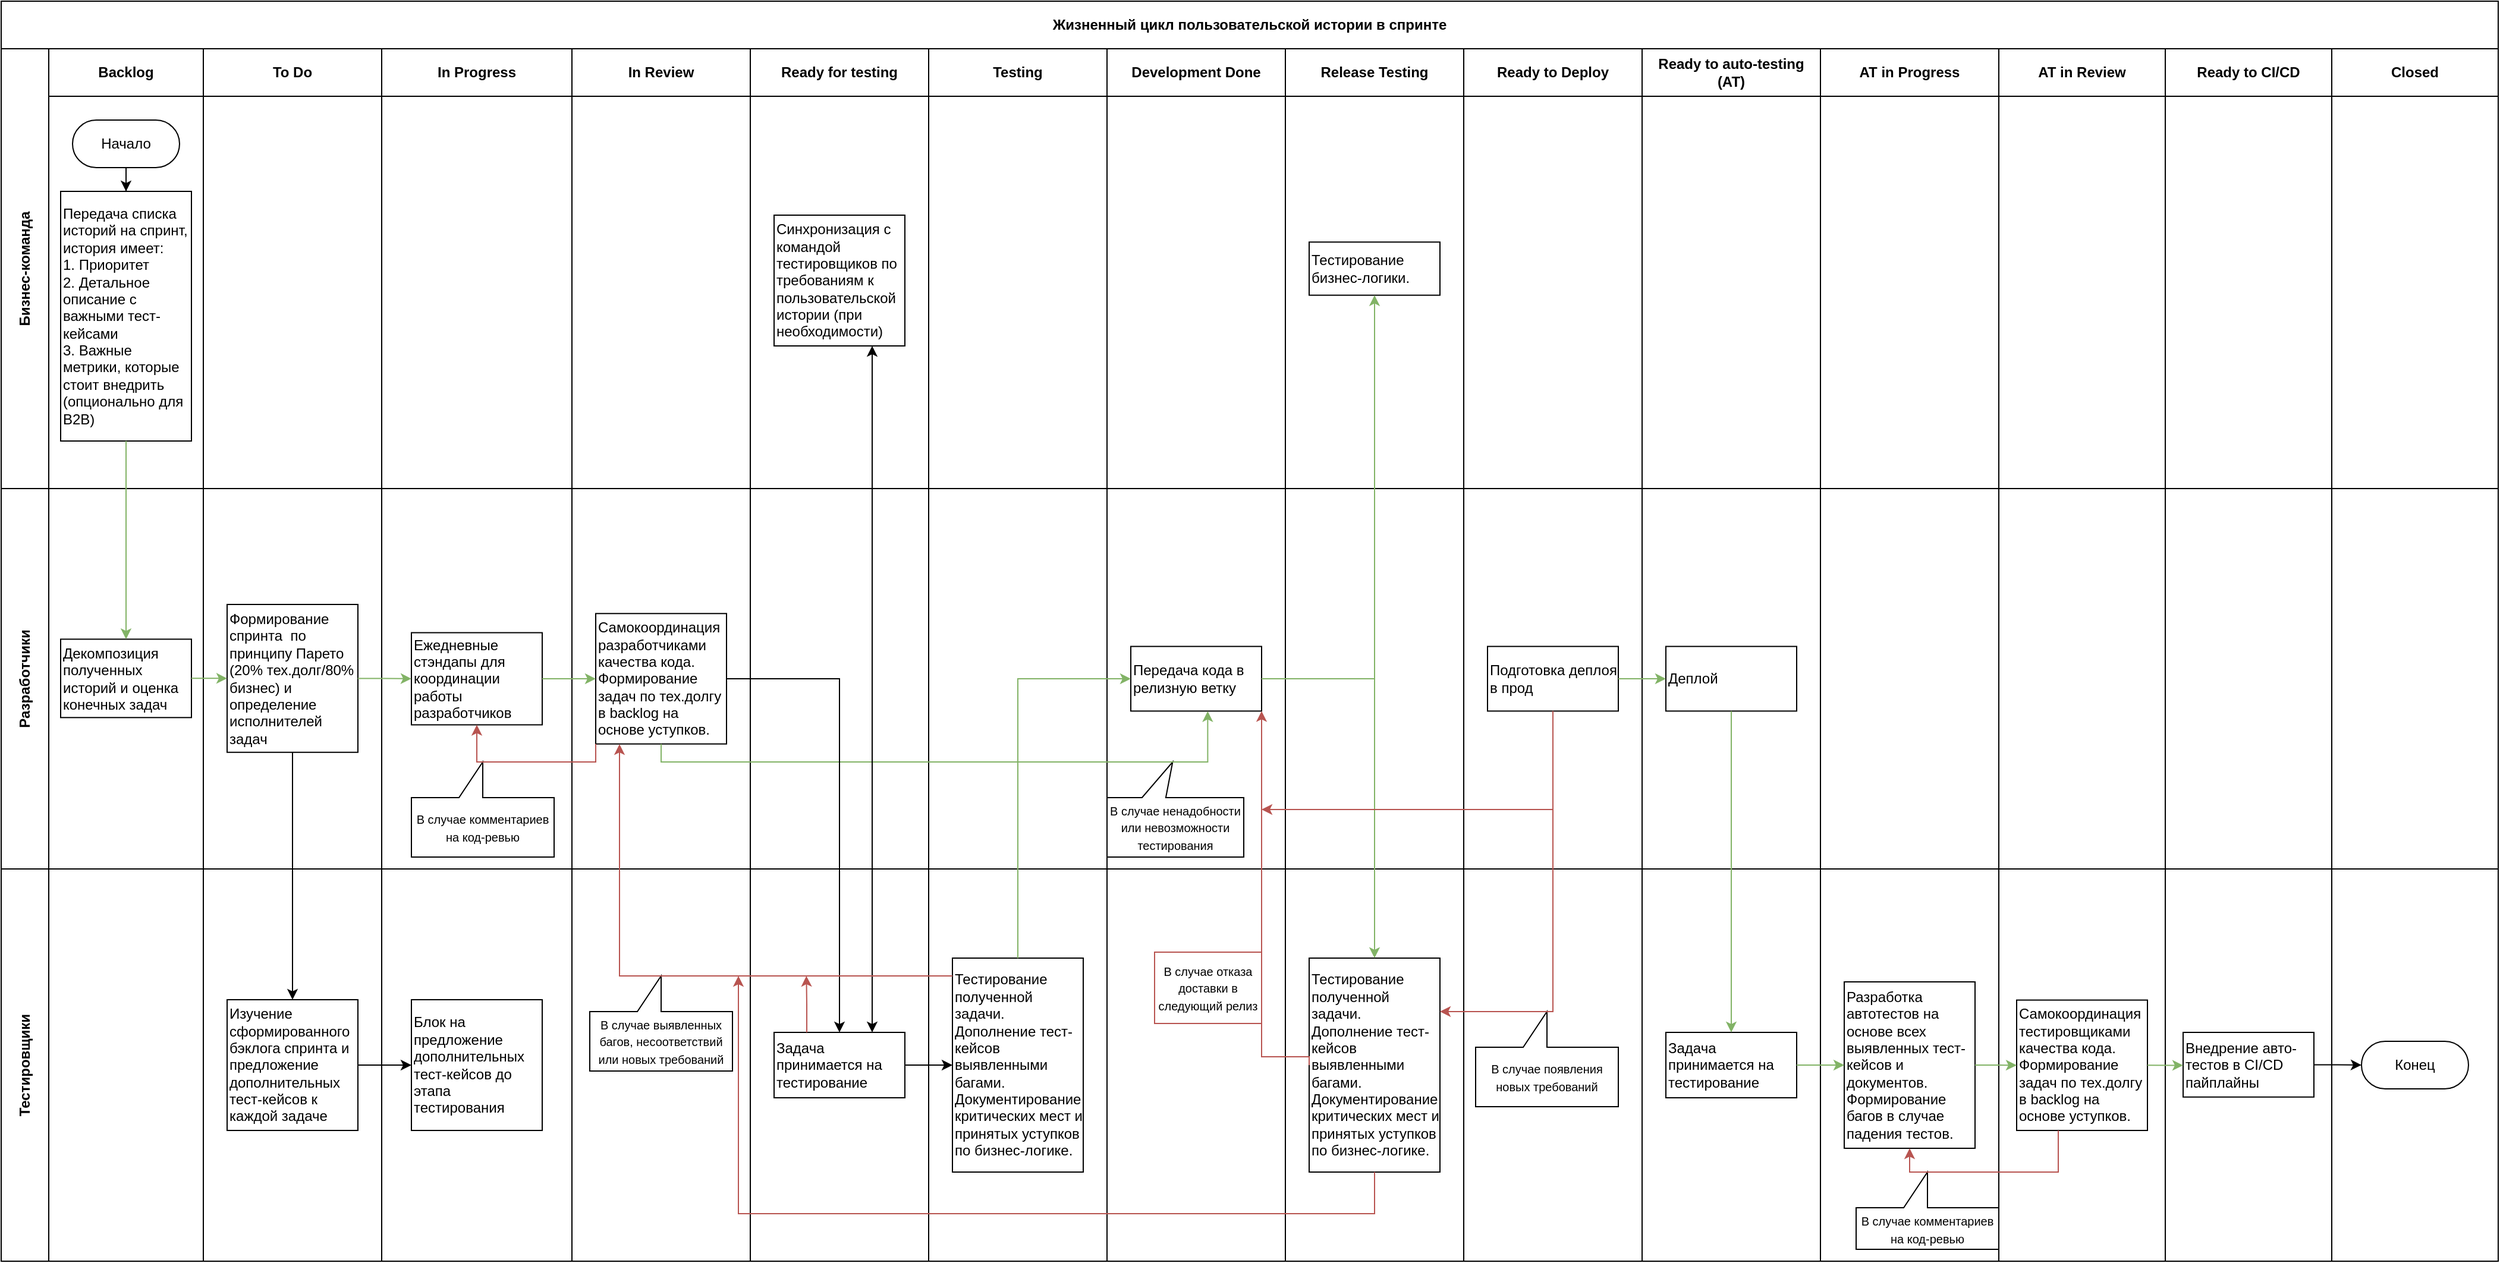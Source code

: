 <mxfile version="14.6.3" type="google"><diagram id="kgpKYQtTHZ0yAKxKKP6v" name="Page-1"><mxGraphModel dx="2066" dy="1131" grid="1" gridSize="10" guides="1" tooltips="1" connect="1" arrows="1" fold="1" page="1" pageScale="1" pageWidth="1920" pageHeight="1200" math="0" shadow="0"><root><mxCell id="0"/><mxCell id="1" parent="0"/><mxCell id="3nuBFxr9cyL0pnOWT2aG-1" value="Жизненный цикл пользовательской истории в спринте" style="shape=table;childLayout=tableLayout;rowLines=0;columnLines=0;startSize=40;html=1;whiteSpace=wrap;collapsible=0;recursiveResize=0;expand=0;fontStyle=1" parent="1" vertex="1"><mxGeometry width="2100" height="1060.0" as="geometry"/></mxCell><mxCell id="3nuBFxr9cyL0pnOWT2aG-3" value="Бизнес-команда" style="swimlane;horizontal=0;points=[[0,0.5],[1,0.5]];portConstraint=eastwest;startSize=40;html=1;whiteSpace=wrap;collapsible=0;recursiveResize=0;expand=0;" parent="3nuBFxr9cyL0pnOWT2aG-1" vertex="1"><mxGeometry y="40" width="2100" height="370" as="geometry"/></mxCell><mxCell id="3nuBFxr9cyL0pnOWT2aG-4" value="Backlog" style="swimlane;connectable=0;startSize=40;html=1;whiteSpace=wrap;collapsible=0;recursiveResize=0;expand=0;" parent="3nuBFxr9cyL0pnOWT2aG-3" vertex="1"><mxGeometry x="40" width="130" height="370" as="geometry"/></mxCell><mxCell id="3nuBFxr9cyL0pnOWT2aG-5" style="edgeStyle=orthogonalEdgeStyle;rounded=0;orthogonalLoop=1;jettySize=auto;html=1;" parent="3nuBFxr9cyL0pnOWT2aG-4" source="3nuBFxr9cyL0pnOWT2aG-6" target="3nuBFxr9cyL0pnOWT2aG-7" edge="1"><mxGeometry relative="1" as="geometry"/></mxCell><mxCell id="3nuBFxr9cyL0pnOWT2aG-6" value="Начало" style="rounded=1;whiteSpace=wrap;html=1;arcSize=50;" parent="3nuBFxr9cyL0pnOWT2aG-4" vertex="1"><mxGeometry x="20" y="60" width="90" height="40" as="geometry"/></mxCell><mxCell id="3nuBFxr9cyL0pnOWT2aG-7" value="Передача списка историй на спринт, история имеет:&lt;br&gt;1. Приоритет&lt;br&gt;2. Детальное описание с важными тест-кейсами&lt;br&gt;&lt;div&gt;&lt;span&gt;3. Важные метрики, которые стоит внедрить (опционально для B2B)&lt;/span&gt;&lt;/div&gt;" style="rounded=0;whiteSpace=wrap;html=1;align=left;" parent="3nuBFxr9cyL0pnOWT2aG-4" vertex="1"><mxGeometry x="10" y="120" width="110" height="210" as="geometry"/></mxCell><mxCell id="3nuBFxr9cyL0pnOWT2aG-8" value="To Do" style="swimlane;connectable=0;startSize=40;html=1;whiteSpace=wrap;collapsible=0;recursiveResize=0;expand=0;" parent="3nuBFxr9cyL0pnOWT2aG-3" vertex="1"><mxGeometry x="170" width="150" height="370" as="geometry"/></mxCell><mxCell id="3nuBFxr9cyL0pnOWT2aG-11" value="In Progress" style="swimlane;connectable=0;startSize=40;html=1;whiteSpace=wrap;collapsible=0;recursiveResize=0;expand=0;" parent="3nuBFxr9cyL0pnOWT2aG-3" vertex="1"><mxGeometry x="320" width="160" height="370" as="geometry"/></mxCell><mxCell id="5Cmx07BZ5WKpBtW2WMMD-22" value="In Review" style="swimlane;connectable=0;startSize=40;html=1;whiteSpace=wrap;collapsible=0;recursiveResize=0;expand=0;" vertex="1" parent="3nuBFxr9cyL0pnOWT2aG-3"><mxGeometry x="480" width="150" height="370" as="geometry"/></mxCell><mxCell id="5Cmx07BZ5WKpBtW2WMMD-25" value="Ready for testing" style="swimlane;connectable=0;startSize=40;html=1;whiteSpace=wrap;collapsible=0;recursiveResize=0;expand=0;" vertex="1" parent="3nuBFxr9cyL0pnOWT2aG-3"><mxGeometry x="630" width="150" height="370" as="geometry"/></mxCell><mxCell id="5Cmx07BZ5WKpBtW2WMMD-76" value="Синхронизация с командой тестировщиков по требованиям к пользовательской истории (при необходимости)" style="rounded=0;whiteSpace=wrap;html=1;align=left;" vertex="1" parent="5Cmx07BZ5WKpBtW2WMMD-25"><mxGeometry x="20" y="140" width="110" height="110" as="geometry"/></mxCell><mxCell id="5Cmx07BZ5WKpBtW2WMMD-28" value="Testing" style="swimlane;connectable=0;startSize=40;html=1;whiteSpace=wrap;collapsible=0;recursiveResize=0;expand=0;" vertex="1" parent="3nuBFxr9cyL0pnOWT2aG-3"><mxGeometry x="780" width="150" height="370" as="geometry"/></mxCell><mxCell id="5Cmx07BZ5WKpBtW2WMMD-31" value="Development Done" style="swimlane;connectable=0;startSize=40;html=1;whiteSpace=wrap;collapsible=0;recursiveResize=0;expand=0;" vertex="1" parent="3nuBFxr9cyL0pnOWT2aG-3"><mxGeometry x="930" width="150" height="370" as="geometry"/></mxCell><mxCell id="5Cmx07BZ5WKpBtW2WMMD-34" value="Release Testing" style="swimlane;connectable=0;startSize=40;html=1;whiteSpace=wrap;collapsible=0;recursiveResize=0;expand=0;" vertex="1" parent="3nuBFxr9cyL0pnOWT2aG-3"><mxGeometry x="1080" width="150" height="370" as="geometry"/></mxCell><mxCell id="5Cmx07BZ5WKpBtW2WMMD-102" value="Тестирование бизнес-логики." style="rounded=0;whiteSpace=wrap;html=1;align=left;" vertex="1" parent="5Cmx07BZ5WKpBtW2WMMD-34"><mxGeometry x="20" y="162.65" width="110" height="44.69" as="geometry"/></mxCell><mxCell id="5Cmx07BZ5WKpBtW2WMMD-37" value="Ready to Deploy" style="swimlane;connectable=0;startSize=40;html=1;whiteSpace=wrap;collapsible=0;recursiveResize=0;expand=0;" vertex="1" parent="3nuBFxr9cyL0pnOWT2aG-3"><mxGeometry x="1230" width="150" height="370" as="geometry"/></mxCell><mxCell id="5Cmx07BZ5WKpBtW2WMMD-40" value="Ready to auto-testing (AT)" style="swimlane;connectable=0;startSize=40;html=1;whiteSpace=wrap;collapsible=0;recursiveResize=0;expand=0;" vertex="1" parent="3nuBFxr9cyL0pnOWT2aG-3"><mxGeometry x="1380" width="150" height="370" as="geometry"/></mxCell><mxCell id="5Cmx07BZ5WKpBtW2WMMD-43" value="AT in Progress" style="swimlane;connectable=0;startSize=40;html=1;whiteSpace=wrap;collapsible=0;recursiveResize=0;expand=0;" vertex="1" parent="3nuBFxr9cyL0pnOWT2aG-3"><mxGeometry x="1530" width="150" height="370" as="geometry"/></mxCell><mxCell id="5Cmx07BZ5WKpBtW2WMMD-46" value="AT in Review" style="swimlane;connectable=0;startSize=40;html=1;whiteSpace=wrap;collapsible=0;recursiveResize=0;expand=0;" vertex="1" parent="3nuBFxr9cyL0pnOWT2aG-3"><mxGeometry x="1680" width="140" height="370" as="geometry"/></mxCell><mxCell id="5Cmx07BZ5WKpBtW2WMMD-49" value="Ready to CI/CD" style="swimlane;connectable=0;startSize=40;html=1;whiteSpace=wrap;collapsible=0;recursiveResize=0;expand=0;" vertex="1" parent="3nuBFxr9cyL0pnOWT2aG-3"><mxGeometry x="1820" width="140" height="370" as="geometry"/></mxCell><mxCell id="5Cmx07BZ5WKpBtW2WMMD-122" value="Closed" style="swimlane;connectable=0;startSize=40;html=1;whiteSpace=wrap;collapsible=0;recursiveResize=0;expand=0;" vertex="1" parent="3nuBFxr9cyL0pnOWT2aG-3"><mxGeometry x="1960" width="140" height="370" as="geometry"/></mxCell><mxCell id="3nuBFxr9cyL0pnOWT2aG-15" value="Разработчики" style="swimlane;horizontal=0;points=[[0,0.5],[1,0.5]];portConstraint=eastwest;startSize=40;html=1;whiteSpace=wrap;collapsible=0;recursiveResize=0;expand=0;" parent="3nuBFxr9cyL0pnOWT2aG-1" vertex="1"><mxGeometry y="410" width="2100" height="320" as="geometry"/></mxCell><mxCell id="3nuBFxr9cyL0pnOWT2aG-16" value="" style="swimlane;connectable=0;startSize=0;html=1;whiteSpace=wrap;collapsible=0;recursiveResize=0;expand=0;" parent="3nuBFxr9cyL0pnOWT2aG-15" vertex="1"><mxGeometry x="40" width="130" height="320" as="geometry"/></mxCell><mxCell id="5Cmx07BZ5WKpBtW2WMMD-58" value="Декомпозиция полученных историй и оценка конечных задач" style="rounded=0;whiteSpace=wrap;html=1;align=left;" vertex="1" parent="3nuBFxr9cyL0pnOWT2aG-16"><mxGeometry x="10" y="126.72" width="110" height="65.94" as="geometry"/></mxCell><mxCell id="3nuBFxr9cyL0pnOWT2aG-18" value="" style="swimlane;connectable=0;startSize=0;html=1;whiteSpace=wrap;collapsible=0;recursiveResize=0;expand=0;" parent="3nuBFxr9cyL0pnOWT2aG-15" vertex="1"><mxGeometry x="170" width="150" height="320" as="geometry"/></mxCell><mxCell id="5Cmx07BZ5WKpBtW2WMMD-60" value="Формирование спринта&amp;nbsp;&amp;nbsp;по принципу Парето (20% тех.долг/80% бизнес) и определение исполнителей задач" style="rounded=0;whiteSpace=wrap;html=1;align=left;" vertex="1" parent="3nuBFxr9cyL0pnOWT2aG-18"><mxGeometry x="20" y="97.5" width="110" height="124.38" as="geometry"/></mxCell><mxCell id="3nuBFxr9cyL0pnOWT2aG-23" value="" style="swimlane;connectable=0;startSize=0;html=1;whiteSpace=wrap;collapsible=0;recursiveResize=0;expand=0;" parent="3nuBFxr9cyL0pnOWT2aG-15" vertex="1"><mxGeometry x="320" width="160" height="320" as="geometry"/></mxCell><mxCell id="5Cmx07BZ5WKpBtW2WMMD-67" value="&lt;font style=&quot;font-size: 10px&quot;&gt;В случае комментариев на код-ревью&lt;/font&gt;" style="shape=callout;whiteSpace=wrap;html=1;perimeter=calloutPerimeter;position2=0.5;direction=west;fillOpacity=100;" vertex="1" parent="3nuBFxr9cyL0pnOWT2aG-23"><mxGeometry x="25" y="230" width="120" height="80" as="geometry"/></mxCell><mxCell id="5Cmx07BZ5WKpBtW2WMMD-62" value="Ежедневные стэндапы для координации работы разработчиков" style="rounded=0;whiteSpace=wrap;html=1;align=left;" vertex="1" parent="3nuBFxr9cyL0pnOWT2aG-23"><mxGeometry x="25" y="121.25" width="110" height="77.5" as="geometry"/></mxCell><mxCell id="5Cmx07BZ5WKpBtW2WMMD-23" style="swimlane;connectable=0;startSize=0;html=1;whiteSpace=wrap;collapsible=0;recursiveResize=0;expand=0;" vertex="1" parent="3nuBFxr9cyL0pnOWT2aG-15"><mxGeometry x="480" width="150" height="320" as="geometry"/></mxCell><mxCell id="5Cmx07BZ5WKpBtW2WMMD-64" value="Самокоординация разработчиками качества кода. Формирование задач по тех.долгу в backlog на основе уступков." style="rounded=0;whiteSpace=wrap;html=1;align=left;" vertex="1" parent="5Cmx07BZ5WKpBtW2WMMD-23"><mxGeometry x="20" y="105.15" width="110" height="109.69" as="geometry"/></mxCell><mxCell id="5Cmx07BZ5WKpBtW2WMMD-26" style="swimlane;connectable=0;startSize=0;html=1;whiteSpace=wrap;collapsible=0;recursiveResize=0;expand=0;" vertex="1" parent="3nuBFxr9cyL0pnOWT2aG-15"><mxGeometry x="630" width="150" height="320" as="geometry"/></mxCell><mxCell id="5Cmx07BZ5WKpBtW2WMMD-29" style="swimlane;connectable=0;startSize=0;html=1;whiteSpace=wrap;collapsible=0;recursiveResize=0;expand=0;" vertex="1" parent="3nuBFxr9cyL0pnOWT2aG-15"><mxGeometry x="780" width="150" height="320" as="geometry"/></mxCell><mxCell id="5Cmx07BZ5WKpBtW2WMMD-32" style="swimlane;connectable=0;startSize=0;html=1;whiteSpace=wrap;collapsible=0;recursiveResize=0;expand=0;" vertex="1" parent="3nuBFxr9cyL0pnOWT2aG-15"><mxGeometry x="930" width="150" height="320" as="geometry"/></mxCell><mxCell id="5Cmx07BZ5WKpBtW2WMMD-68" value="Передача кода в релизную ветку" style="rounded=0;whiteSpace=wrap;html=1;align=left;" vertex="1" parent="5Cmx07BZ5WKpBtW2WMMD-32"><mxGeometry x="20" y="132.81" width="110" height="54.38" as="geometry"/></mxCell><mxCell id="5Cmx07BZ5WKpBtW2WMMD-70" value="&lt;font style=&quot;font-size: 10px&quot;&gt;В случае ненадобности или невозможности тестирования&lt;/font&gt;" style="shape=callout;whiteSpace=wrap;html=1;perimeter=calloutPerimeter;position2=0.52;direction=west;fillOpacity=100;size=30;position=0.57;" vertex="1" parent="5Cmx07BZ5WKpBtW2WMMD-32"><mxGeometry y="230" width="115" height="80" as="geometry"/></mxCell><mxCell id="5Cmx07BZ5WKpBtW2WMMD-35" style="swimlane;connectable=0;startSize=0;html=1;whiteSpace=wrap;collapsible=0;recursiveResize=0;expand=0;" vertex="1" parent="3nuBFxr9cyL0pnOWT2aG-15"><mxGeometry x="1080" width="150" height="320" as="geometry"/></mxCell><mxCell id="5Cmx07BZ5WKpBtW2WMMD-38" style="swimlane;connectable=0;startSize=0;html=1;whiteSpace=wrap;collapsible=0;recursiveResize=0;expand=0;" vertex="1" parent="3nuBFxr9cyL0pnOWT2aG-15"><mxGeometry x="1230" width="150" height="320" as="geometry"/></mxCell><mxCell id="5Cmx07BZ5WKpBtW2WMMD-105" value="Подготовка деплоя в прод" style="rounded=0;whiteSpace=wrap;html=1;align=left;" vertex="1" parent="5Cmx07BZ5WKpBtW2WMMD-38"><mxGeometry x="20" y="132.81" width="110" height="54.38" as="geometry"/></mxCell><mxCell id="5Cmx07BZ5WKpBtW2WMMD-41" style="swimlane;connectable=0;startSize=0;html=1;whiteSpace=wrap;collapsible=0;recursiveResize=0;expand=0;" vertex="1" parent="3nuBFxr9cyL0pnOWT2aG-15"><mxGeometry x="1380" width="150" height="320" as="geometry"/></mxCell><mxCell id="5Cmx07BZ5WKpBtW2WMMD-110" value="Деплой" style="rounded=0;whiteSpace=wrap;html=1;align=left;" vertex="1" parent="5Cmx07BZ5WKpBtW2WMMD-41"><mxGeometry x="20" y="132.81" width="110" height="54.38" as="geometry"/></mxCell><mxCell id="5Cmx07BZ5WKpBtW2WMMD-44" style="swimlane;connectable=0;startSize=0;html=1;whiteSpace=wrap;collapsible=0;recursiveResize=0;expand=0;" vertex="1" parent="3nuBFxr9cyL0pnOWT2aG-15"><mxGeometry x="1530" width="150" height="320" as="geometry"/></mxCell><mxCell id="5Cmx07BZ5WKpBtW2WMMD-47" style="swimlane;connectable=0;startSize=0;html=1;whiteSpace=wrap;collapsible=0;recursiveResize=0;expand=0;" vertex="1" parent="3nuBFxr9cyL0pnOWT2aG-15"><mxGeometry x="1680" width="140" height="320" as="geometry"/></mxCell><mxCell id="5Cmx07BZ5WKpBtW2WMMD-50" style="swimlane;connectable=0;startSize=0;html=1;whiteSpace=wrap;collapsible=0;recursiveResize=0;expand=0;" vertex="1" parent="3nuBFxr9cyL0pnOWT2aG-15"><mxGeometry x="1820" width="140" height="320" as="geometry"/></mxCell><mxCell id="5Cmx07BZ5WKpBtW2WMMD-123" style="swimlane;connectable=0;startSize=0;html=1;whiteSpace=wrap;collapsible=0;recursiveResize=0;expand=0;" vertex="1" parent="3nuBFxr9cyL0pnOWT2aG-15"><mxGeometry x="1960" width="140" height="320" as="geometry"/></mxCell><mxCell id="5Cmx07BZ5WKpBtW2WMMD-61" style="edgeStyle=orthogonalEdgeStyle;rounded=0;orthogonalLoop=1;jettySize=auto;html=1;entryX=0;entryY=0.5;entryDx=0;entryDy=0;fillColor=#d5e8d4;strokeColor=#82b366;" edge="1" parent="3nuBFxr9cyL0pnOWT2aG-15" source="5Cmx07BZ5WKpBtW2WMMD-58" target="5Cmx07BZ5WKpBtW2WMMD-60"><mxGeometry relative="1" as="geometry"/></mxCell><mxCell id="5Cmx07BZ5WKpBtW2WMMD-63" style="edgeStyle=orthogonalEdgeStyle;rounded=0;orthogonalLoop=1;jettySize=auto;html=1;entryX=0;entryY=0.5;entryDx=0;entryDy=0;fillColor=#d5e8d4;strokeColor=#82b366;" edge="1" parent="3nuBFxr9cyL0pnOWT2aG-15" source="5Cmx07BZ5WKpBtW2WMMD-60" target="5Cmx07BZ5WKpBtW2WMMD-62"><mxGeometry relative="1" as="geometry"/></mxCell><mxCell id="5Cmx07BZ5WKpBtW2WMMD-65" style="edgeStyle=orthogonalEdgeStyle;rounded=0;orthogonalLoop=1;jettySize=auto;html=1;entryX=0;entryY=0.5;entryDx=0;entryDy=0;fillColor=#d5e8d4;strokeColor=#82b366;" edge="1" parent="3nuBFxr9cyL0pnOWT2aG-15" source="5Cmx07BZ5WKpBtW2WMMD-62" target="5Cmx07BZ5WKpBtW2WMMD-64"><mxGeometry relative="1" as="geometry"/></mxCell><mxCell id="5Cmx07BZ5WKpBtW2WMMD-66" style="edgeStyle=orthogonalEdgeStyle;rounded=0;orthogonalLoop=1;jettySize=auto;html=1;exitX=0;exitY=1;exitDx=0;exitDy=0;entryX=0.5;entryY=1;entryDx=0;entryDy=0;fillColor=#f8cecc;strokeColor=#b85450;" edge="1" parent="3nuBFxr9cyL0pnOWT2aG-15" source="5Cmx07BZ5WKpBtW2WMMD-64" target="5Cmx07BZ5WKpBtW2WMMD-62"><mxGeometry relative="1" as="geometry"><Array as="points"><mxPoint x="500" y="230"/><mxPoint x="400" y="230"/></Array></mxGeometry></mxCell><mxCell id="5Cmx07BZ5WKpBtW2WMMD-69" style="edgeStyle=orthogonalEdgeStyle;rounded=0;orthogonalLoop=1;jettySize=auto;html=1;exitX=0.5;exitY=1;exitDx=0;exitDy=0;entryX=0.588;entryY=1.001;entryDx=0;entryDy=0;entryPerimeter=0;fillColor=#d5e8d4;strokeColor=#82b366;" edge="1" parent="3nuBFxr9cyL0pnOWT2aG-15" source="5Cmx07BZ5WKpBtW2WMMD-64" target="5Cmx07BZ5WKpBtW2WMMD-68"><mxGeometry relative="1" as="geometry"><mxPoint x="1020" y="250" as="targetPoint"/><Array as="points"><mxPoint x="555" y="230"/><mxPoint x="1015" y="230"/></Array></mxGeometry></mxCell><mxCell id="5Cmx07BZ5WKpBtW2WMMD-111" style="edgeStyle=orthogonalEdgeStyle;rounded=0;orthogonalLoop=1;jettySize=auto;html=1;entryX=0;entryY=0.5;entryDx=0;entryDy=0;startArrow=none;startFill=0;fillColor=#d5e8d4;strokeColor=#82b366;" edge="1" parent="3nuBFxr9cyL0pnOWT2aG-15" source="5Cmx07BZ5WKpBtW2WMMD-105" target="5Cmx07BZ5WKpBtW2WMMD-110"><mxGeometry relative="1" as="geometry"/></mxCell><mxCell id="5Cmx07BZ5WKpBtW2WMMD-18" value="Тестировщики" style="swimlane;horizontal=0;points=[[0,0.5],[1,0.5]];portConstraint=eastwest;startSize=40;html=1;whiteSpace=wrap;collapsible=0;recursiveResize=0;expand=0;" vertex="1" parent="3nuBFxr9cyL0pnOWT2aG-1"><mxGeometry y="730" width="2100" height="330" as="geometry"/></mxCell><mxCell id="5Cmx07BZ5WKpBtW2WMMD-19" style="swimlane;connectable=0;startSize=0;html=1;whiteSpace=wrap;collapsible=0;recursiveResize=0;expand=0;" vertex="1" parent="5Cmx07BZ5WKpBtW2WMMD-18"><mxGeometry x="40" width="130" height="330" as="geometry"/></mxCell><mxCell id="5Cmx07BZ5WKpBtW2WMMD-20" style="swimlane;connectable=0;startSize=0;html=1;whiteSpace=wrap;collapsible=0;recursiveResize=0;expand=0;" vertex="1" parent="5Cmx07BZ5WKpBtW2WMMD-18"><mxGeometry x="170" width="150" height="330" as="geometry"/></mxCell><mxCell id="5Cmx07BZ5WKpBtW2WMMD-71" value="Изучение сформированного бэклога спринта и предложение дополнительных тест-кейсов к каждой задаче" style="rounded=0;whiteSpace=wrap;html=1;align=left;" vertex="1" parent="5Cmx07BZ5WKpBtW2WMMD-20"><mxGeometry x="20" y="110" width="110" height="110" as="geometry"/></mxCell><mxCell id="5Cmx07BZ5WKpBtW2WMMD-21" style="swimlane;connectable=0;startSize=0;html=1;whiteSpace=wrap;collapsible=0;recursiveResize=0;expand=0;" vertex="1" parent="5Cmx07BZ5WKpBtW2WMMD-18"><mxGeometry x="320" width="160" height="330" as="geometry"/></mxCell><mxCell id="5Cmx07BZ5WKpBtW2WMMD-73" value="Блок на предложение дополнительных тест-кейсов до этапа тестирования" style="rounded=0;whiteSpace=wrap;html=1;align=left;" vertex="1" parent="5Cmx07BZ5WKpBtW2WMMD-21"><mxGeometry x="25" y="110" width="110" height="110" as="geometry"/></mxCell><mxCell id="5Cmx07BZ5WKpBtW2WMMD-24" style="swimlane;connectable=0;startSize=0;html=1;whiteSpace=wrap;collapsible=0;recursiveResize=0;expand=0;" vertex="1" parent="5Cmx07BZ5WKpBtW2WMMD-18"><mxGeometry x="480" width="150" height="330" as="geometry"/></mxCell><mxCell id="5Cmx07BZ5WKpBtW2WMMD-90" value="&lt;font style=&quot;font-size: 10px&quot;&gt;В случае выявленных багов, несоответствий или новых требований&lt;/font&gt;" style="shape=callout;whiteSpace=wrap;html=1;perimeter=calloutPerimeter;position2=0.5;direction=west;fillOpacity=100;" vertex="1" parent="5Cmx07BZ5WKpBtW2WMMD-24"><mxGeometry x="15" y="90" width="120" height="80" as="geometry"/></mxCell><mxCell id="5Cmx07BZ5WKpBtW2WMMD-27" style="swimlane;connectable=0;startSize=0;html=1;whiteSpace=wrap;collapsible=0;recursiveResize=0;expand=0;" vertex="1" parent="5Cmx07BZ5WKpBtW2WMMD-18"><mxGeometry x="630" width="150" height="330" as="geometry"/></mxCell><mxCell id="5Cmx07BZ5WKpBtW2WMMD-85" value="Задача принимается на тестирование" style="rounded=0;whiteSpace=wrap;html=1;align=left;" vertex="1" parent="5Cmx07BZ5WKpBtW2WMMD-27"><mxGeometry x="20" y="137.5" width="110" height="55" as="geometry"/></mxCell><mxCell id="5Cmx07BZ5WKpBtW2WMMD-30" style="swimlane;connectable=0;startSize=0;html=1;whiteSpace=wrap;collapsible=0;recursiveResize=0;expand=0;" vertex="1" parent="5Cmx07BZ5WKpBtW2WMMD-18"><mxGeometry x="780" width="150" height="330" as="geometry"/></mxCell><mxCell id="5Cmx07BZ5WKpBtW2WMMD-75" value="Тестирование полученной задачи. Дополнение тест-кейсов выявленными багами. Документирование критических мест и принятых уступков по бизнес-логике." style="rounded=0;whiteSpace=wrap;html=1;align=left;" vertex="1" parent="5Cmx07BZ5WKpBtW2WMMD-30"><mxGeometry x="20" y="75" width="110" height="180" as="geometry"/></mxCell><mxCell id="5Cmx07BZ5WKpBtW2WMMD-33" style="swimlane;connectable=0;startSize=0;html=1;whiteSpace=wrap;collapsible=0;recursiveResize=0;expand=0;" vertex="1" parent="5Cmx07BZ5WKpBtW2WMMD-18"><mxGeometry x="930" width="150" height="330" as="geometry"/></mxCell><mxCell id="5Cmx07BZ5WKpBtW2WMMD-99" value="&lt;font style=&quot;font-size: 10px&quot;&gt;В случае отказа доставки в следующий релиз&lt;/font&gt;" style="rounded=0;whiteSpace=wrap;html=1;strokeColor=#B85450;" vertex="1" parent="5Cmx07BZ5WKpBtW2WMMD-33"><mxGeometry x="40" y="70" width="90" height="60" as="geometry"/></mxCell><mxCell id="5Cmx07BZ5WKpBtW2WMMD-36" style="swimlane;connectable=0;startSize=0;html=1;whiteSpace=wrap;collapsible=0;recursiveResize=0;expand=0;" vertex="1" parent="5Cmx07BZ5WKpBtW2WMMD-18"><mxGeometry x="1080" width="150" height="330" as="geometry"/></mxCell><mxCell id="5Cmx07BZ5WKpBtW2WMMD-101" value="Тестирование полученной задачи. Дополнение тест-кейсов выявленными багами. Документирование критических мест и принятых уступков по бизнес-логике." style="rounded=0;whiteSpace=wrap;html=1;align=left;" vertex="1" parent="5Cmx07BZ5WKpBtW2WMMD-36"><mxGeometry x="20" y="75" width="110" height="180" as="geometry"/></mxCell><mxCell id="5Cmx07BZ5WKpBtW2WMMD-39" style="swimlane;connectable=0;startSize=0;html=1;whiteSpace=wrap;collapsible=0;recursiveResize=0;expand=0;" vertex="1" parent="5Cmx07BZ5WKpBtW2WMMD-18"><mxGeometry x="1230" width="150" height="330" as="geometry"/></mxCell><mxCell id="5Cmx07BZ5WKpBtW2WMMD-109" value="&lt;font style=&quot;font-size: 10px&quot;&gt;В случае появления новых требований&lt;/font&gt;" style="shape=callout;whiteSpace=wrap;html=1;perimeter=calloutPerimeter;position2=0.5;direction=west;fillOpacity=100;" vertex="1" parent="5Cmx07BZ5WKpBtW2WMMD-39"><mxGeometry x="10" y="120" width="120" height="80" as="geometry"/></mxCell><mxCell id="5Cmx07BZ5WKpBtW2WMMD-42" style="swimlane;connectable=0;startSize=0;html=1;whiteSpace=wrap;collapsible=0;recursiveResize=0;expand=0;" vertex="1" parent="5Cmx07BZ5WKpBtW2WMMD-18"><mxGeometry x="1380" width="150" height="330" as="geometry"/></mxCell><mxCell id="5Cmx07BZ5WKpBtW2WMMD-112" value="Задача принимается на тестирование" style="rounded=0;whiteSpace=wrap;html=1;align=left;" vertex="1" parent="5Cmx07BZ5WKpBtW2WMMD-42"><mxGeometry x="20" y="137.5" width="110" height="55" as="geometry"/></mxCell><mxCell id="5Cmx07BZ5WKpBtW2WMMD-45" style="swimlane;connectable=0;startSize=0;html=1;whiteSpace=wrap;collapsible=0;recursiveResize=0;expand=0;" vertex="1" parent="5Cmx07BZ5WKpBtW2WMMD-18"><mxGeometry x="1530" width="150" height="330" as="geometry"/></mxCell><mxCell id="5Cmx07BZ5WKpBtW2WMMD-114" value="Разработка автотестов на основе всех выявленных тест-кейсов и документов. Формирование багов в случае падения тестов." style="rounded=0;whiteSpace=wrap;html=1;align=left;" vertex="1" parent="5Cmx07BZ5WKpBtW2WMMD-45"><mxGeometry x="20" y="95" width="110" height="140" as="geometry"/></mxCell><mxCell id="5Cmx07BZ5WKpBtW2WMMD-119" value="&lt;font style=&quot;font-size: 10px&quot;&gt;В случае комментариев на код-ревью&lt;/font&gt;" style="shape=callout;whiteSpace=wrap;html=1;perimeter=calloutPerimeter;position2=0.5;direction=west;fillOpacity=100;" vertex="1" parent="5Cmx07BZ5WKpBtW2WMMD-45"><mxGeometry x="30" y="255" width="120" height="65" as="geometry"/></mxCell><mxCell id="5Cmx07BZ5WKpBtW2WMMD-48" style="swimlane;connectable=0;startSize=0;html=1;whiteSpace=wrap;collapsible=0;recursiveResize=0;expand=0;" vertex="1" parent="5Cmx07BZ5WKpBtW2WMMD-18"><mxGeometry x="1680" width="140" height="330" as="geometry"/></mxCell><mxCell id="5Cmx07BZ5WKpBtW2WMMD-116" value="Самокоординация тестировщиками качества кода. Формирование задач по тех.долгу в backlog на основе уступков." style="rounded=0;whiteSpace=wrap;html=1;align=left;" vertex="1" parent="5Cmx07BZ5WKpBtW2WMMD-48"><mxGeometry x="15" y="110.31" width="110" height="109.69" as="geometry"/></mxCell><mxCell id="5Cmx07BZ5WKpBtW2WMMD-51" style="swimlane;connectable=0;startSize=0;html=1;whiteSpace=wrap;collapsible=0;recursiveResize=0;expand=0;" vertex="1" parent="5Cmx07BZ5WKpBtW2WMMD-18"><mxGeometry x="1820" width="140" height="330" as="geometry"/></mxCell><mxCell id="5Cmx07BZ5WKpBtW2WMMD-120" value="Внедрение авто-тестов в CI/CD пайплайны" style="rounded=0;whiteSpace=wrap;html=1;align=left;" vertex="1" parent="5Cmx07BZ5WKpBtW2WMMD-51"><mxGeometry x="15" y="137.5" width="110" height="54.38" as="geometry"/></mxCell><mxCell id="5Cmx07BZ5WKpBtW2WMMD-124" style="swimlane;connectable=0;startSize=0;html=1;whiteSpace=wrap;collapsible=0;recursiveResize=0;expand=0;" vertex="1" parent="5Cmx07BZ5WKpBtW2WMMD-18"><mxGeometry x="1960" width="140" height="330" as="geometry"/></mxCell><mxCell id="5Cmx07BZ5WKpBtW2WMMD-125" value="Конец" style="rounded=1;whiteSpace=wrap;html=1;arcSize=50;" vertex="1" parent="5Cmx07BZ5WKpBtW2WMMD-124"><mxGeometry x="25" y="145" width="90" height="40" as="geometry"/></mxCell><mxCell id="5Cmx07BZ5WKpBtW2WMMD-74" style="edgeStyle=orthogonalEdgeStyle;rounded=0;orthogonalLoop=1;jettySize=auto;html=1;entryX=0;entryY=0.5;entryDx=0;entryDy=0;" edge="1" parent="5Cmx07BZ5WKpBtW2WMMD-18" source="5Cmx07BZ5WKpBtW2WMMD-71" target="5Cmx07BZ5WKpBtW2WMMD-73"><mxGeometry relative="1" as="geometry"/></mxCell><mxCell id="5Cmx07BZ5WKpBtW2WMMD-86" style="edgeStyle=orthogonalEdgeStyle;rounded=0;orthogonalLoop=1;jettySize=auto;html=1;entryX=0;entryY=0.5;entryDx=0;entryDy=0;startArrow=none;startFill=0;" edge="1" parent="5Cmx07BZ5WKpBtW2WMMD-18" source="5Cmx07BZ5WKpBtW2WMMD-85" target="5Cmx07BZ5WKpBtW2WMMD-75"><mxGeometry relative="1" as="geometry"/></mxCell><mxCell id="5Cmx07BZ5WKpBtW2WMMD-115" style="edgeStyle=orthogonalEdgeStyle;rounded=0;orthogonalLoop=1;jettySize=auto;html=1;entryX=0;entryY=0.5;entryDx=0;entryDy=0;startArrow=none;startFill=0;fillColor=#d5e8d4;strokeColor=#82b366;" edge="1" parent="5Cmx07BZ5WKpBtW2WMMD-18" source="5Cmx07BZ5WKpBtW2WMMD-112" target="5Cmx07BZ5WKpBtW2WMMD-114"><mxGeometry relative="1" as="geometry"/></mxCell><mxCell id="5Cmx07BZ5WKpBtW2WMMD-117" style="edgeStyle=orthogonalEdgeStyle;rounded=0;orthogonalLoop=1;jettySize=auto;html=1;entryX=0;entryY=0.5;entryDx=0;entryDy=0;startArrow=none;startFill=0;fillColor=#d5e8d4;strokeColor=#82b366;" edge="1" parent="5Cmx07BZ5WKpBtW2WMMD-18" source="5Cmx07BZ5WKpBtW2WMMD-114" target="5Cmx07BZ5WKpBtW2WMMD-116"><mxGeometry relative="1" as="geometry"/></mxCell><mxCell id="5Cmx07BZ5WKpBtW2WMMD-118" style="edgeStyle=orthogonalEdgeStyle;rounded=0;orthogonalLoop=1;jettySize=auto;html=1;entryX=0.5;entryY=1;entryDx=0;entryDy=0;startArrow=none;startFill=0;fillColor=#f8cecc;strokeColor=#b85450;" edge="1" parent="5Cmx07BZ5WKpBtW2WMMD-18" source="5Cmx07BZ5WKpBtW2WMMD-116" target="5Cmx07BZ5WKpBtW2WMMD-114"><mxGeometry relative="1" as="geometry"><Array as="points"><mxPoint x="1730" y="255"/><mxPoint x="1605" y="255"/></Array></mxGeometry></mxCell><mxCell id="5Cmx07BZ5WKpBtW2WMMD-121" style="edgeStyle=orthogonalEdgeStyle;rounded=0;orthogonalLoop=1;jettySize=auto;html=1;exitX=1;exitY=0.5;exitDx=0;exitDy=0;entryX=0;entryY=0.5;entryDx=0;entryDy=0;startArrow=none;startFill=0;fillColor=#d5e8d4;strokeColor=#82b366;" edge="1" parent="5Cmx07BZ5WKpBtW2WMMD-18" source="5Cmx07BZ5WKpBtW2WMMD-116" target="5Cmx07BZ5WKpBtW2WMMD-120"><mxGeometry relative="1" as="geometry"/></mxCell><mxCell id="5Cmx07BZ5WKpBtW2WMMD-126" style="edgeStyle=orthogonalEdgeStyle;rounded=0;orthogonalLoop=1;jettySize=auto;html=1;entryX=0;entryY=0.5;entryDx=0;entryDy=0;startArrow=none;startFill=0;" edge="1" parent="5Cmx07BZ5WKpBtW2WMMD-18" source="5Cmx07BZ5WKpBtW2WMMD-120" target="5Cmx07BZ5WKpBtW2WMMD-125"><mxGeometry relative="1" as="geometry"/></mxCell><mxCell id="5Cmx07BZ5WKpBtW2WMMD-57" style="edgeStyle=orthogonalEdgeStyle;rounded=0;orthogonalLoop=1;jettySize=auto;html=1;entryX=0.5;entryY=0;entryDx=0;entryDy=0;fillColor=#d5e8d4;strokeColor=#82b366;" edge="1" parent="3nuBFxr9cyL0pnOWT2aG-1" source="3nuBFxr9cyL0pnOWT2aG-7" target="5Cmx07BZ5WKpBtW2WMMD-58"><mxGeometry relative="1" as="geometry"><mxPoint x="105" y="440" as="targetPoint"/></mxGeometry></mxCell><mxCell id="5Cmx07BZ5WKpBtW2WMMD-72" style="edgeStyle=orthogonalEdgeStyle;rounded=0;orthogonalLoop=1;jettySize=auto;html=1;exitX=0.5;exitY=1;exitDx=0;exitDy=0;entryX=0.5;entryY=0;entryDx=0;entryDy=0;" edge="1" parent="3nuBFxr9cyL0pnOWT2aG-1" source="5Cmx07BZ5WKpBtW2WMMD-60" target="5Cmx07BZ5WKpBtW2WMMD-71"><mxGeometry relative="1" as="geometry"/></mxCell><mxCell id="5Cmx07BZ5WKpBtW2WMMD-77" style="edgeStyle=orthogonalEdgeStyle;rounded=0;orthogonalLoop=1;jettySize=auto;html=1;startArrow=classic;startFill=1;entryX=0.75;entryY=0;entryDx=0;entryDy=0;" edge="1" parent="3nuBFxr9cyL0pnOWT2aG-1" source="5Cmx07BZ5WKpBtW2WMMD-76" target="5Cmx07BZ5WKpBtW2WMMD-85"><mxGeometry relative="1" as="geometry"><Array as="points"><mxPoint x="733" y="579"/></Array></mxGeometry></mxCell><mxCell id="5Cmx07BZ5WKpBtW2WMMD-82" style="edgeStyle=orthogonalEdgeStyle;rounded=0;orthogonalLoop=1;jettySize=auto;html=1;startArrow=none;startFill=0;entryX=0.5;entryY=0;entryDx=0;entryDy=0;" edge="1" parent="3nuBFxr9cyL0pnOWT2aG-1" source="5Cmx07BZ5WKpBtW2WMMD-64" target="5Cmx07BZ5WKpBtW2WMMD-85"><mxGeometry relative="1" as="geometry"><mxPoint x="700" y="570" as="targetPoint"/><Array as="points"><mxPoint x="705" y="570"/></Array></mxGeometry></mxCell><mxCell id="5Cmx07BZ5WKpBtW2WMMD-91" style="edgeStyle=orthogonalEdgeStyle;rounded=0;orthogonalLoop=1;jettySize=auto;html=1;startArrow=none;startFill=0;fillColor=#d5e8d4;strokeColor=#82b366;entryX=0;entryY=0.5;entryDx=0;entryDy=0;" edge="1" parent="3nuBFxr9cyL0pnOWT2aG-1" source="5Cmx07BZ5WKpBtW2WMMD-75" target="5Cmx07BZ5WKpBtW2WMMD-68"><mxGeometry relative="1" as="geometry"><mxPoint x="870" y="550" as="targetPoint"/><Array as="points"><mxPoint x="855" y="570"/></Array></mxGeometry></mxCell><mxCell id="5Cmx07BZ5WKpBtW2WMMD-81" style="edgeStyle=orthogonalEdgeStyle;rounded=0;orthogonalLoop=1;jettySize=auto;html=1;startArrow=none;startFill=0;fillColor=#f8cecc;strokeColor=#b85450;" edge="1" parent="3nuBFxr9cyL0pnOWT2aG-1" source="5Cmx07BZ5WKpBtW2WMMD-75"><mxGeometry relative="1" as="geometry"><mxPoint x="520" y="625" as="targetPoint"/><Array as="points"><mxPoint x="520" y="820"/><mxPoint x="520" y="625"/></Array></mxGeometry></mxCell><mxCell id="5Cmx07BZ5WKpBtW2WMMD-95" style="edgeStyle=orthogonalEdgeStyle;rounded=0;orthogonalLoop=1;jettySize=auto;html=1;startArrow=none;startFill=0;fillColor=#d5e8d4;strokeColor=#82b366;entryX=0.5;entryY=0;entryDx=0;entryDy=0;" edge="1" parent="3nuBFxr9cyL0pnOWT2aG-1" source="5Cmx07BZ5WKpBtW2WMMD-68" target="5Cmx07BZ5WKpBtW2WMMD-101"><mxGeometry relative="1" as="geometry"><mxPoint x="1150" y="760" as="targetPoint"/></mxGeometry></mxCell><mxCell id="5Cmx07BZ5WKpBtW2WMMD-97" style="edgeStyle=orthogonalEdgeStyle;rounded=0;orthogonalLoop=1;jettySize=auto;html=1;startArrow=none;startFill=0;fillColor=#f8cecc;strokeColor=#b85450;entryX=1;entryY=1;entryDx=0;entryDy=0;exitX=0;exitY=0.5;exitDx=0;exitDy=0;" edge="1" parent="3nuBFxr9cyL0pnOWT2aG-1" source="5Cmx07BZ5WKpBtW2WMMD-101" target="5Cmx07BZ5WKpBtW2WMMD-68"><mxGeometry relative="1" as="geometry"><mxPoint x="1060" y="900" as="sourcePoint"/><mxPoint x="1060" y="650" as="targetPoint"/><Array as="points"><mxPoint x="1100" y="888"/><mxPoint x="1060" y="888"/></Array></mxGeometry></mxCell><mxCell id="5Cmx07BZ5WKpBtW2WMMD-103" style="edgeStyle=orthogonalEdgeStyle;rounded=0;orthogonalLoop=1;jettySize=auto;html=1;entryX=0.5;entryY=1;entryDx=0;entryDy=0;startArrow=none;startFill=0;fillColor=#d5e8d4;strokeColor=#82b366;" edge="1" parent="3nuBFxr9cyL0pnOWT2aG-1" source="5Cmx07BZ5WKpBtW2WMMD-68" target="5Cmx07BZ5WKpBtW2WMMD-102"><mxGeometry relative="1" as="geometry"/></mxCell><mxCell id="5Cmx07BZ5WKpBtW2WMMD-108" style="edgeStyle=orthogonalEdgeStyle;rounded=0;orthogonalLoop=1;jettySize=auto;html=1;entryX=1;entryY=0.25;entryDx=0;entryDy=0;startArrow=none;startFill=0;fillColor=#f8cecc;strokeColor=#b85450;" edge="1" parent="3nuBFxr9cyL0pnOWT2aG-1" source="5Cmx07BZ5WKpBtW2WMMD-105" target="5Cmx07BZ5WKpBtW2WMMD-101"><mxGeometry relative="1" as="geometry"><Array as="points"><mxPoint x="1305" y="850"/></Array></mxGeometry></mxCell><mxCell id="5Cmx07BZ5WKpBtW2WMMD-113" style="edgeStyle=orthogonalEdgeStyle;rounded=0;orthogonalLoop=1;jettySize=auto;html=1;entryX=0.5;entryY=0;entryDx=0;entryDy=0;startArrow=none;startFill=0;fillColor=#d5e8d4;strokeColor=#82b366;" edge="1" parent="3nuBFxr9cyL0pnOWT2aG-1" source="5Cmx07BZ5WKpBtW2WMMD-110" target="5Cmx07BZ5WKpBtW2WMMD-112"><mxGeometry relative="1" as="geometry"/></mxCell><mxCell id="5Cmx07BZ5WKpBtW2WMMD-93" style="edgeStyle=orthogonalEdgeStyle;rounded=0;orthogonalLoop=1;jettySize=auto;html=1;exitX=0.25;exitY=0;exitDx=0;exitDy=0;startArrow=none;startFill=0;fillColor=#f8cecc;strokeColor=#b85450;" edge="1" parent="1" source="5Cmx07BZ5WKpBtW2WMMD-85"><mxGeometry relative="1" as="geometry"><mxPoint x="677.167" y="820" as="targetPoint"/></mxGeometry></mxCell><mxCell id="5Cmx07BZ5WKpBtW2WMMD-100" style="edgeStyle=orthogonalEdgeStyle;rounded=0;orthogonalLoop=1;jettySize=auto;html=1;startArrow=none;startFill=0;fillColor=#f8cecc;strokeColor=#b85450;exitX=0.5;exitY=1;exitDx=0;exitDy=0;" edge="1" parent="1" source="5Cmx07BZ5WKpBtW2WMMD-101"><mxGeometry relative="1" as="geometry"><mxPoint x="620" y="820" as="targetPoint"/><mxPoint x="1155" y="1010" as="sourcePoint"/><Array as="points"><mxPoint x="1155" y="1020"/><mxPoint x="620" y="1020"/></Array></mxGeometry></mxCell><mxCell id="5Cmx07BZ5WKpBtW2WMMD-107" style="edgeStyle=orthogonalEdgeStyle;rounded=0;orthogonalLoop=1;jettySize=auto;html=1;startArrow=none;startFill=0;fillColor=#f8cecc;strokeColor=#b85450;" edge="1" parent="1" source="5Cmx07BZ5WKpBtW2WMMD-105"><mxGeometry relative="1" as="geometry"><mxPoint x="1060" y="680" as="targetPoint"/><Array as="points"><mxPoint x="1305" y="680"/></Array></mxGeometry></mxCell></root></mxGraphModel></diagram></mxfile>